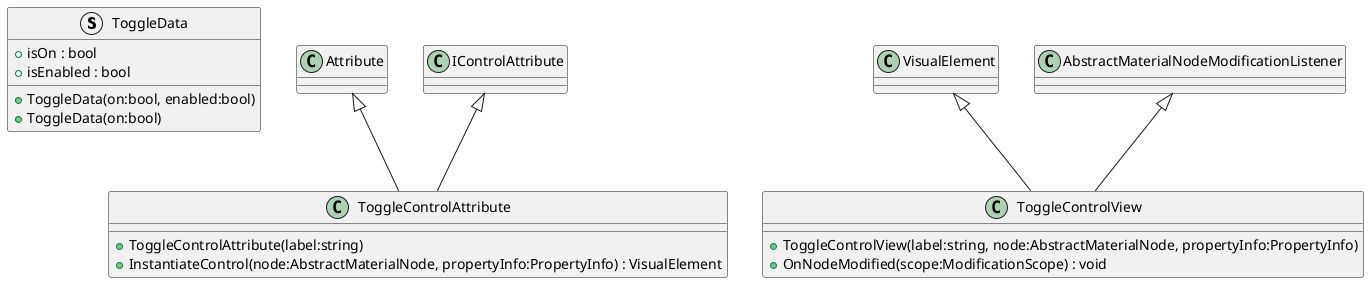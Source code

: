 @startuml
struct ToggleData {
    + isOn : bool
    + isEnabled : bool
    + ToggleData(on:bool, enabled:bool)
    + ToggleData(on:bool)
}
class ToggleControlAttribute {
    + ToggleControlAttribute(label:string)
    + InstantiateControl(node:AbstractMaterialNode, propertyInfo:PropertyInfo) : VisualElement
}
class ToggleControlView {
    + ToggleControlView(label:string, node:AbstractMaterialNode, propertyInfo:PropertyInfo)
    + OnNodeModified(scope:ModificationScope) : void
}
Attribute <|-- ToggleControlAttribute
IControlAttribute <|-- ToggleControlAttribute
VisualElement <|-- ToggleControlView
AbstractMaterialNodeModificationListener <|-- ToggleControlView
@enduml
